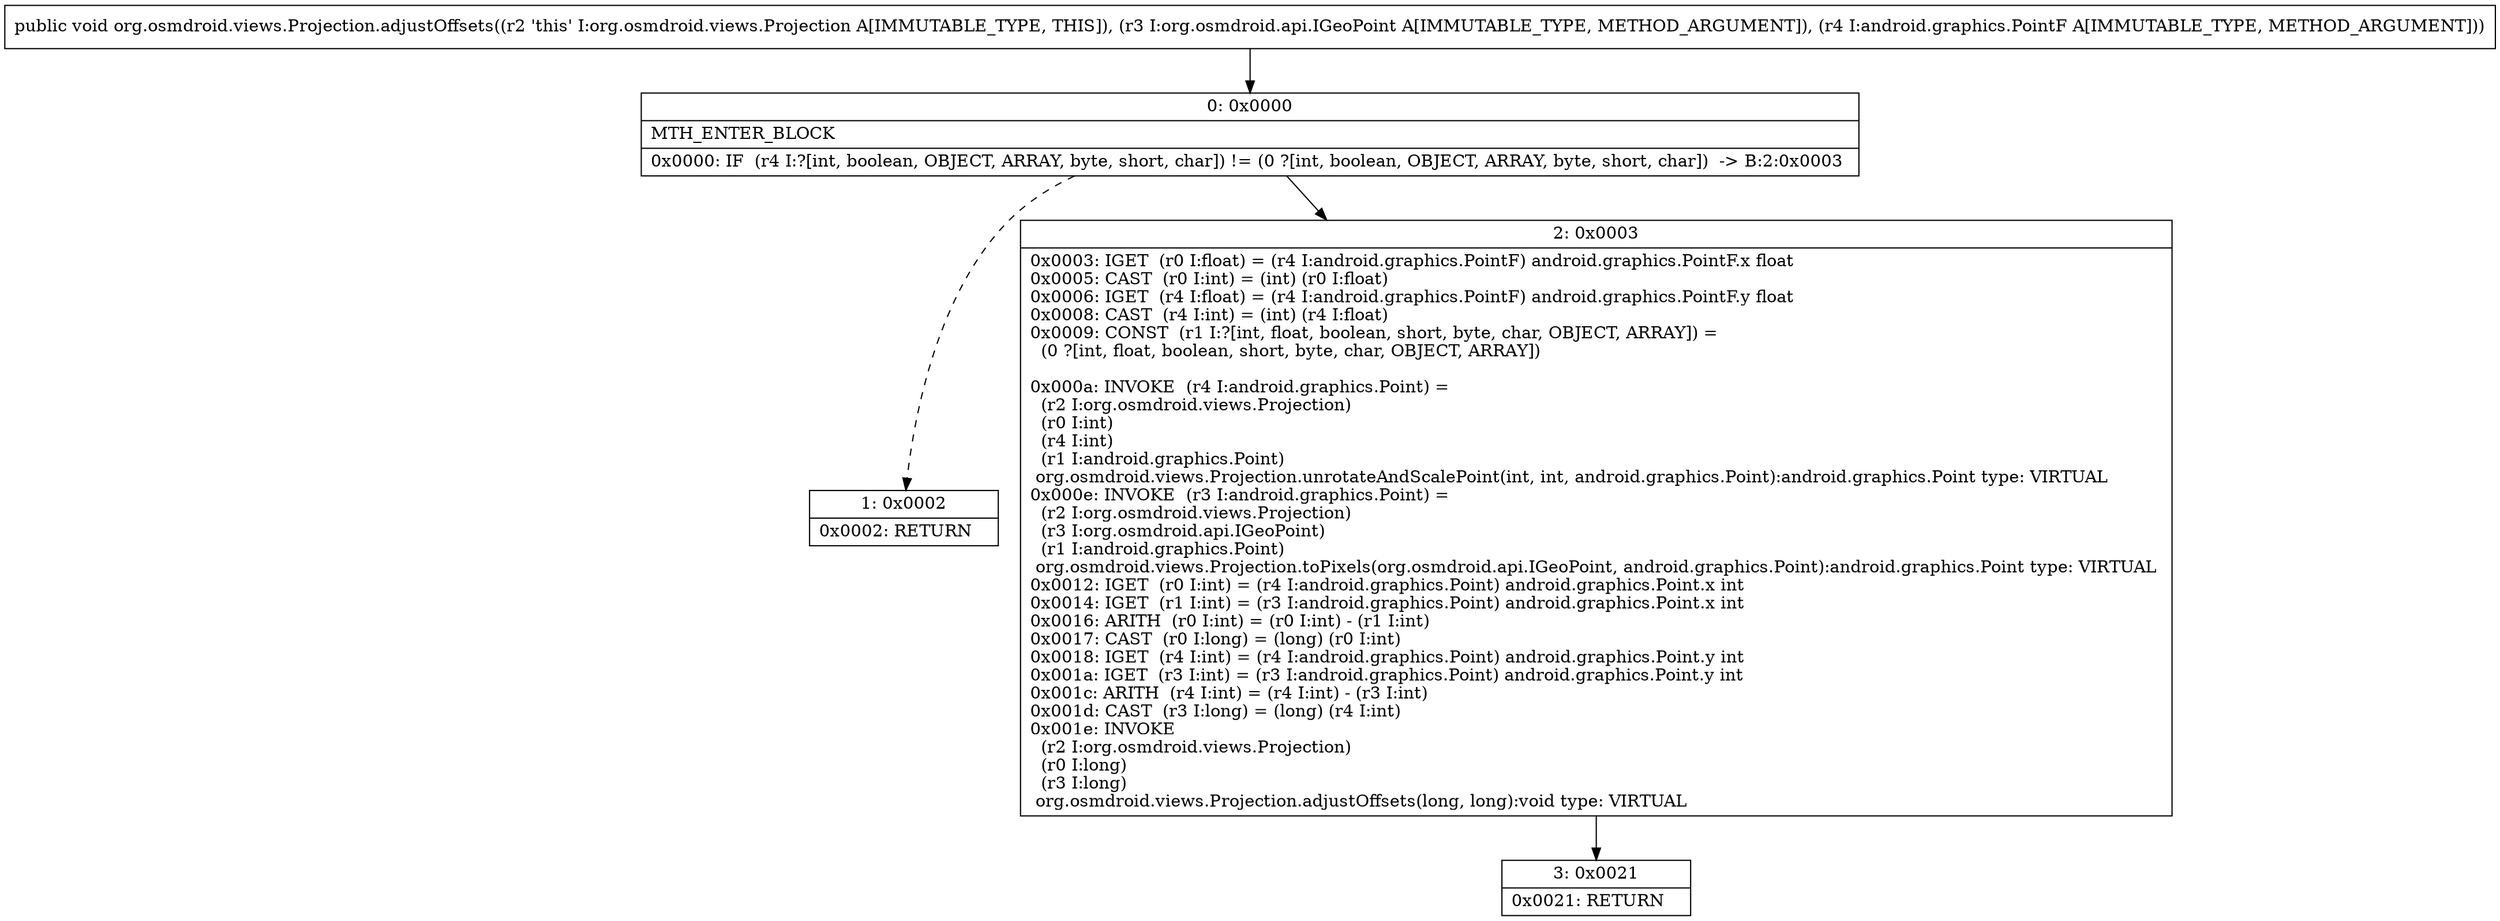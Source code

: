digraph "CFG fororg.osmdroid.views.Projection.adjustOffsets(Lorg\/osmdroid\/api\/IGeoPoint;Landroid\/graphics\/PointF;)V" {
Node_0 [shape=record,label="{0\:\ 0x0000|MTH_ENTER_BLOCK\l|0x0000: IF  (r4 I:?[int, boolean, OBJECT, ARRAY, byte, short, char]) != (0 ?[int, boolean, OBJECT, ARRAY, byte, short, char])  \-\> B:2:0x0003 \l}"];
Node_1 [shape=record,label="{1\:\ 0x0002|0x0002: RETURN   \l}"];
Node_2 [shape=record,label="{2\:\ 0x0003|0x0003: IGET  (r0 I:float) = (r4 I:android.graphics.PointF) android.graphics.PointF.x float \l0x0005: CAST  (r0 I:int) = (int) (r0 I:float) \l0x0006: IGET  (r4 I:float) = (r4 I:android.graphics.PointF) android.graphics.PointF.y float \l0x0008: CAST  (r4 I:int) = (int) (r4 I:float) \l0x0009: CONST  (r1 I:?[int, float, boolean, short, byte, char, OBJECT, ARRAY]) = \l  (0 ?[int, float, boolean, short, byte, char, OBJECT, ARRAY])\l \l0x000a: INVOKE  (r4 I:android.graphics.Point) = \l  (r2 I:org.osmdroid.views.Projection)\l  (r0 I:int)\l  (r4 I:int)\l  (r1 I:android.graphics.Point)\l org.osmdroid.views.Projection.unrotateAndScalePoint(int, int, android.graphics.Point):android.graphics.Point type: VIRTUAL \l0x000e: INVOKE  (r3 I:android.graphics.Point) = \l  (r2 I:org.osmdroid.views.Projection)\l  (r3 I:org.osmdroid.api.IGeoPoint)\l  (r1 I:android.graphics.Point)\l org.osmdroid.views.Projection.toPixels(org.osmdroid.api.IGeoPoint, android.graphics.Point):android.graphics.Point type: VIRTUAL \l0x0012: IGET  (r0 I:int) = (r4 I:android.graphics.Point) android.graphics.Point.x int \l0x0014: IGET  (r1 I:int) = (r3 I:android.graphics.Point) android.graphics.Point.x int \l0x0016: ARITH  (r0 I:int) = (r0 I:int) \- (r1 I:int) \l0x0017: CAST  (r0 I:long) = (long) (r0 I:int) \l0x0018: IGET  (r4 I:int) = (r4 I:android.graphics.Point) android.graphics.Point.y int \l0x001a: IGET  (r3 I:int) = (r3 I:android.graphics.Point) android.graphics.Point.y int \l0x001c: ARITH  (r4 I:int) = (r4 I:int) \- (r3 I:int) \l0x001d: CAST  (r3 I:long) = (long) (r4 I:int) \l0x001e: INVOKE  \l  (r2 I:org.osmdroid.views.Projection)\l  (r0 I:long)\l  (r3 I:long)\l org.osmdroid.views.Projection.adjustOffsets(long, long):void type: VIRTUAL \l}"];
Node_3 [shape=record,label="{3\:\ 0x0021|0x0021: RETURN   \l}"];
MethodNode[shape=record,label="{public void org.osmdroid.views.Projection.adjustOffsets((r2 'this' I:org.osmdroid.views.Projection A[IMMUTABLE_TYPE, THIS]), (r3 I:org.osmdroid.api.IGeoPoint A[IMMUTABLE_TYPE, METHOD_ARGUMENT]), (r4 I:android.graphics.PointF A[IMMUTABLE_TYPE, METHOD_ARGUMENT])) }"];
MethodNode -> Node_0;
Node_0 -> Node_1[style=dashed];
Node_0 -> Node_2;
Node_2 -> Node_3;
}

